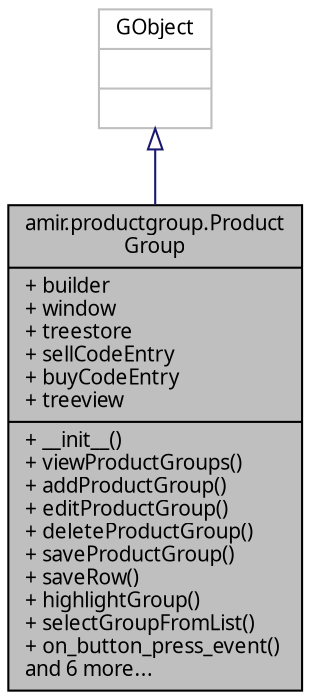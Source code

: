 digraph "amir.productgroup.ProductGroup"
{
 // LATEX_PDF_SIZE
  edge [fontname="FreeSans.ttf",fontsize="10",labelfontname="FreeSans.ttf",labelfontsize="10"];
  node [fontname="FreeSans.ttf",fontsize="10",shape=record];
  Node1 [label="{amir.productgroup.Product\lGroup\n|+ builder\l+ window\l+ treestore\l+ sellCodeEntry\l+ buyCodeEntry\l+ treeview\l|+ __init__()\l+ viewProductGroups()\l+ addProductGroup()\l+ editProductGroup()\l+ deleteProductGroup()\l+ saveProductGroup()\l+ saveRow()\l+ highlightGroup()\l+ selectGroupFromList()\l+ on_button_press_event()\land 6 more...\l}",height=0.2,width=0.4,color="black", fillcolor="grey75", style="filled", fontcolor="black",tooltip=" "];
  Node2 -> Node1 [dir="back",color="midnightblue",fontsize="10",style="solid",arrowtail="onormal",fontname="FreeSans.ttf"];
  Node2 [label="{GObject\n||}",height=0.2,width=0.4,color="grey75", fillcolor="white", style="filled",tooltip=" "];
}
